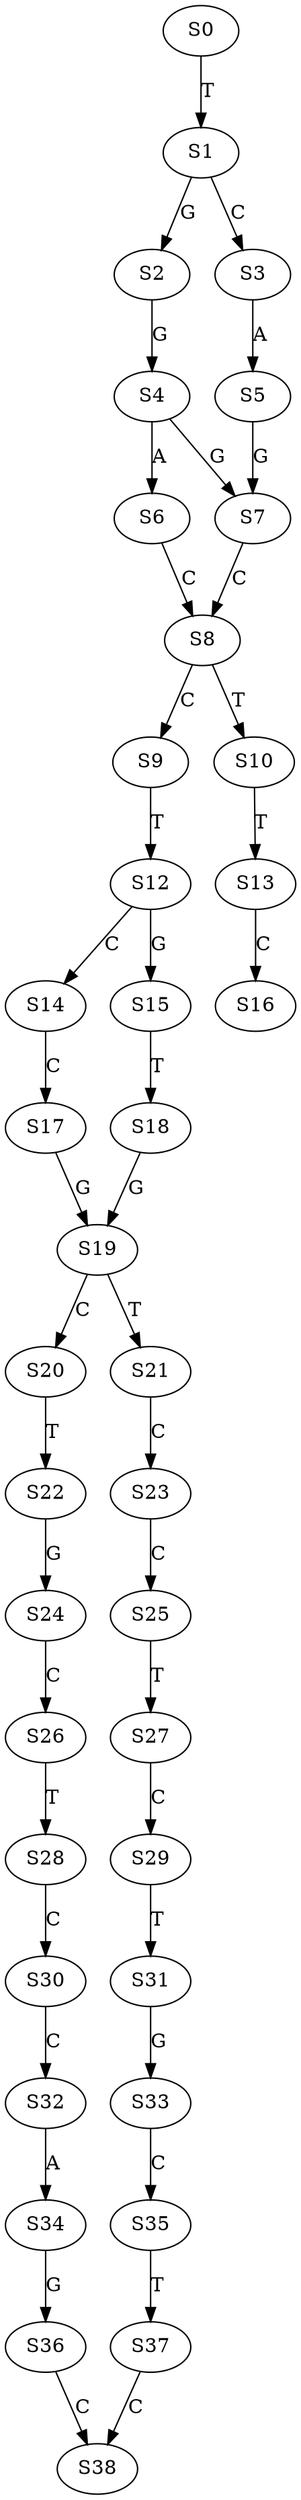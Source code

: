 strict digraph  {
	S0 -> S1 [ label = T ];
	S1 -> S2 [ label = G ];
	S1 -> S3 [ label = C ];
	S2 -> S4 [ label = G ];
	S3 -> S5 [ label = A ];
	S4 -> S6 [ label = A ];
	S4 -> S7 [ label = G ];
	S5 -> S7 [ label = G ];
	S6 -> S8 [ label = C ];
	S7 -> S8 [ label = C ];
	S8 -> S9 [ label = C ];
	S8 -> S10 [ label = T ];
	S9 -> S12 [ label = T ];
	S10 -> S13 [ label = T ];
	S12 -> S14 [ label = C ];
	S12 -> S15 [ label = G ];
	S13 -> S16 [ label = C ];
	S14 -> S17 [ label = C ];
	S15 -> S18 [ label = T ];
	S17 -> S19 [ label = G ];
	S18 -> S19 [ label = G ];
	S19 -> S20 [ label = C ];
	S19 -> S21 [ label = T ];
	S20 -> S22 [ label = T ];
	S21 -> S23 [ label = C ];
	S22 -> S24 [ label = G ];
	S23 -> S25 [ label = C ];
	S24 -> S26 [ label = C ];
	S25 -> S27 [ label = T ];
	S26 -> S28 [ label = T ];
	S27 -> S29 [ label = C ];
	S28 -> S30 [ label = C ];
	S29 -> S31 [ label = T ];
	S30 -> S32 [ label = C ];
	S31 -> S33 [ label = G ];
	S32 -> S34 [ label = A ];
	S33 -> S35 [ label = C ];
	S34 -> S36 [ label = G ];
	S35 -> S37 [ label = T ];
	S36 -> S38 [ label = C ];
	S37 -> S38 [ label = C ];
}

